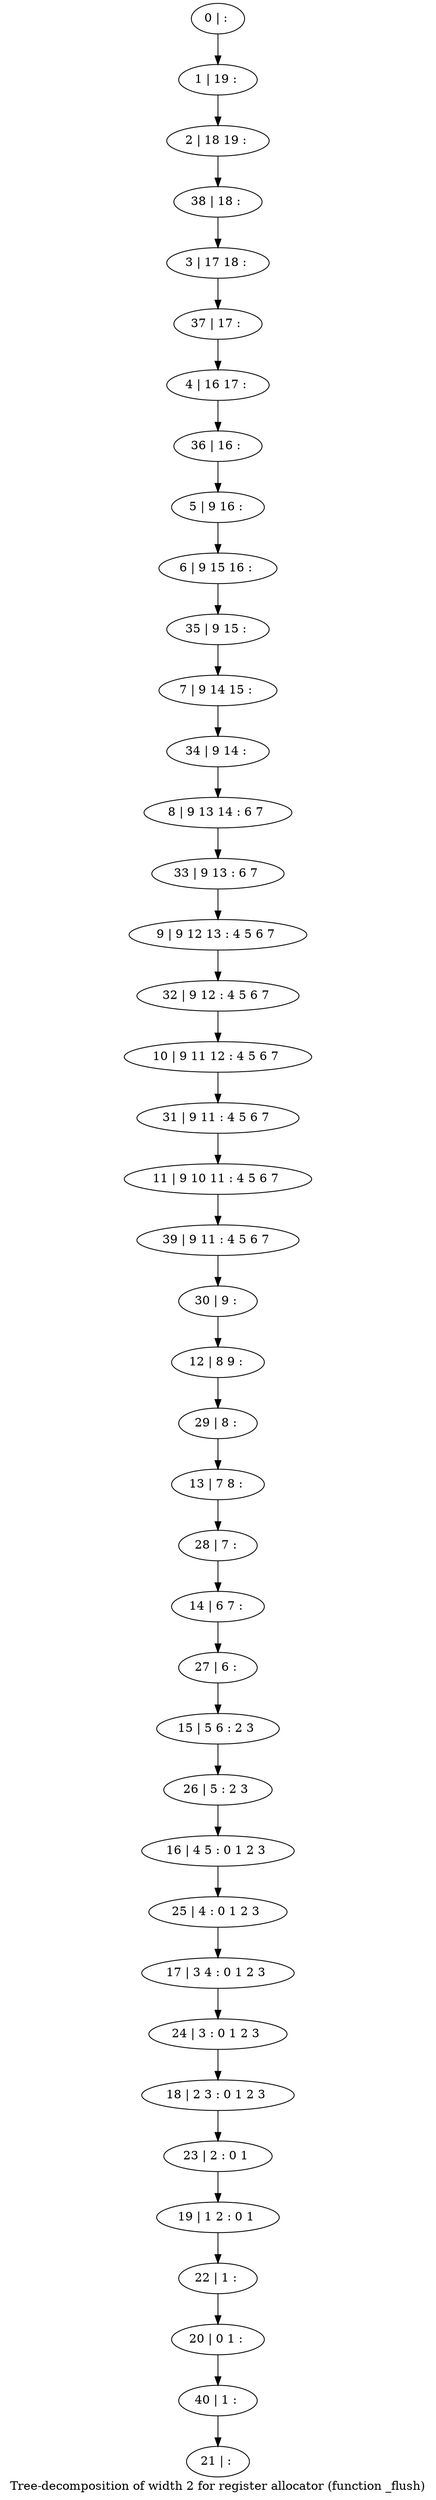 digraph G {
graph [label="Tree-decomposition of width 2 for register allocator (function _flush)"]
0[label="0 | : "];
1[label="1 | 19 : "];
2[label="2 | 18 19 : "];
3[label="3 | 17 18 : "];
4[label="4 | 16 17 : "];
5[label="5 | 9 16 : "];
6[label="6 | 9 15 16 : "];
7[label="7 | 9 14 15 : "];
8[label="8 | 9 13 14 : 6 7 "];
9[label="9 | 9 12 13 : 4 5 6 7 "];
10[label="10 | 9 11 12 : 4 5 6 7 "];
11[label="11 | 9 10 11 : 4 5 6 7 "];
12[label="12 | 8 9 : "];
13[label="13 | 7 8 : "];
14[label="14 | 6 7 : "];
15[label="15 | 5 6 : 2 3 "];
16[label="16 | 4 5 : 0 1 2 3 "];
17[label="17 | 3 4 : 0 1 2 3 "];
18[label="18 | 2 3 : 0 1 2 3 "];
19[label="19 | 1 2 : 0 1 "];
20[label="20 | 0 1 : "];
21[label="21 | : "];
22[label="22 | 1 : "];
23[label="23 | 2 : 0 1 "];
24[label="24 | 3 : 0 1 2 3 "];
25[label="25 | 4 : 0 1 2 3 "];
26[label="26 | 5 : 2 3 "];
27[label="27 | 6 : "];
28[label="28 | 7 : "];
29[label="29 | 8 : "];
30[label="30 | 9 : "];
31[label="31 | 9 11 : 4 5 6 7 "];
32[label="32 | 9 12 : 4 5 6 7 "];
33[label="33 | 9 13 : 6 7 "];
34[label="34 | 9 14 : "];
35[label="35 | 9 15 : "];
36[label="36 | 16 : "];
37[label="37 | 17 : "];
38[label="38 | 18 : "];
39[label="39 | 9 11 : 4 5 6 7 "];
40[label="40 | 1 : "];
0->1 ;
1->2 ;
5->6 ;
22->20 ;
19->22 ;
23->19 ;
18->23 ;
24->18 ;
17->24 ;
25->17 ;
16->25 ;
26->16 ;
15->26 ;
27->15 ;
14->27 ;
28->14 ;
13->28 ;
29->13 ;
12->29 ;
30->12 ;
31->11 ;
10->31 ;
32->10 ;
9->32 ;
33->9 ;
8->33 ;
34->8 ;
7->34 ;
35->7 ;
6->35 ;
36->5 ;
4->36 ;
37->4 ;
3->37 ;
38->3 ;
2->38 ;
39->30 ;
11->39 ;
40->21 ;
20->40 ;
}
